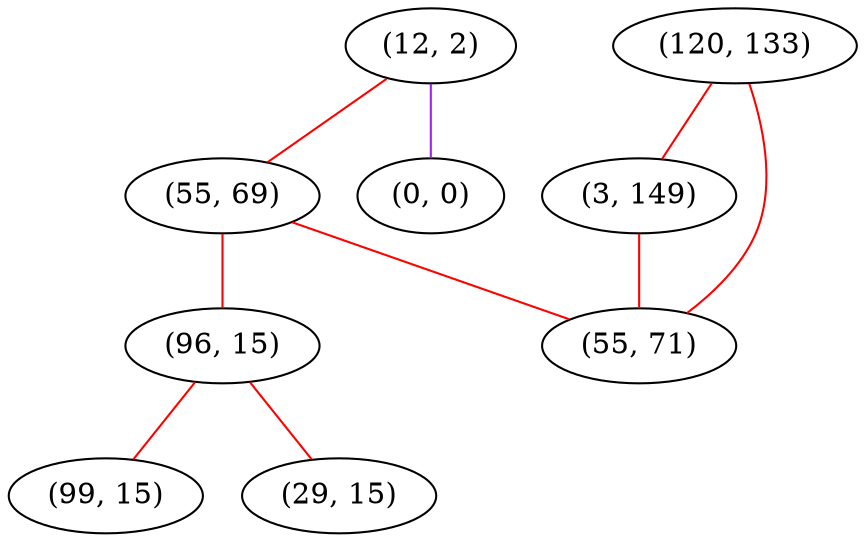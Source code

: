 graph "" {
"(12, 2)";
"(55, 69)";
"(96, 15)";
"(99, 15)";
"(120, 133)";
"(3, 149)";
"(0, 0)";
"(29, 15)";
"(55, 71)";
"(12, 2)" -- "(55, 69)"  [color=red, key=0, weight=1];
"(12, 2)" -- "(0, 0)"  [color=purple, key=0, weight=4];
"(55, 69)" -- "(55, 71)"  [color=red, key=0, weight=1];
"(55, 69)" -- "(96, 15)"  [color=red, key=0, weight=1];
"(96, 15)" -- "(99, 15)"  [color=red, key=0, weight=1];
"(96, 15)" -- "(29, 15)"  [color=red, key=0, weight=1];
"(120, 133)" -- "(55, 71)"  [color=red, key=0, weight=1];
"(120, 133)" -- "(3, 149)"  [color=red, key=0, weight=1];
"(3, 149)" -- "(55, 71)"  [color=red, key=0, weight=1];
}
